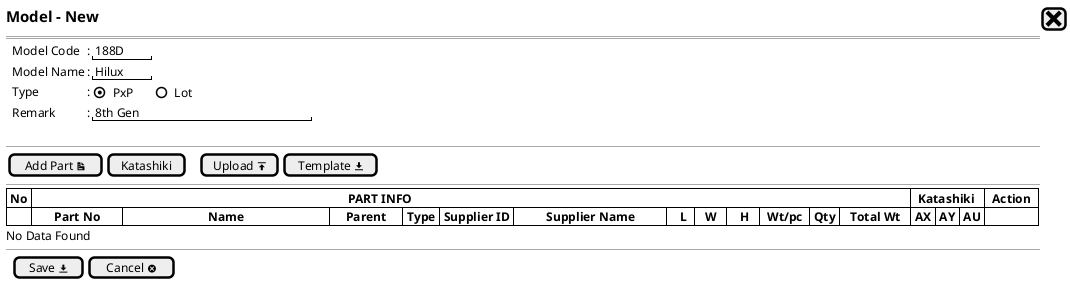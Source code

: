 @startsalt
{
  <size:15><b>Model - New |[<size:25><&x>]|*
  ==
  
  {   
    .|Model Code |: |"188D   "|*
    .|Model Name |: |"Hilux  "|*
    .|Type       |: { (X)PxP      |   ()Lot  }*    
    .|Remark     |: |"8th Gen                    "|*
  }
  .
--
  {
    [Add Part <&document>]|[Katashiki]|.|.|[Upload <&data-transfer-upload>]| [Template <&data-transfer-download>]|
  }
  --
  {#
    | <b>No |                                                                                                     <b>PART INFO                                                                                                                                  |*|*|*|*|*|*|*|*|*|*|*|<b>  Katashiki  |*|*     |  <b>Action  |*|*
    |.     |       <b>Part No       |                           <b>Name                           |     <b>Parent     | <b>Type | <b>Supplier ID |          <b>Supplier Name          |    <b>L  |   <b>W   |    <b>H   |  <b>Wt/pc  | <b>Qty |<b>   Total Wt                         | <b>AX | <b>AY | <b>AU |.|*|*
  }
  No Data Found
  --
  {
  .|[ Save <&data-transfer-download>] |  [Cancel <&circle-x> ]|*
  }
}

  @endsalt
